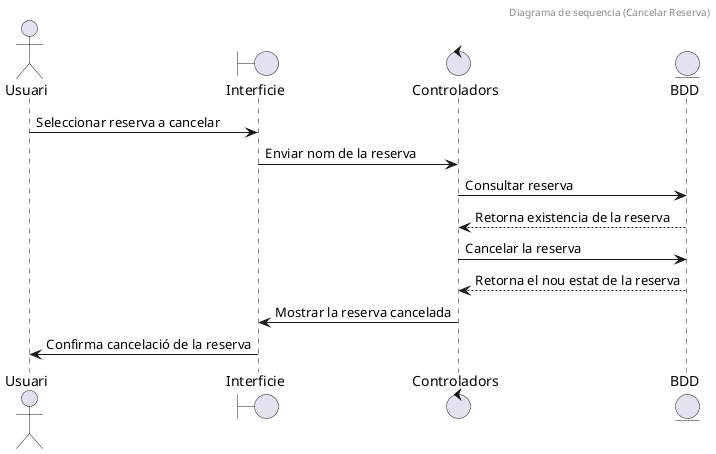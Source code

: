 @startuml
'https://plantuml.com/sequence-diagram
header "Diagrama de sequencia (Cancelar Reserva)"

actor Usuari
boundary Interficie
control Controladors
entity BDD

Usuari -> Interficie : Seleccionar reserva a cancelar
Interficie -> Controladors : Enviar nom de la reserva
Controladors -> BDD : Consultar reserva
BDD --> Controladors : Retorna existencia de la reserva
Controladors -> BDD : Cancelar la reserva
BDD --> Controladors : Retorna el nou estat de la reserva
Controladors -> Interficie : Mostrar la reserva cancelada
Interficie -> Usuari : Confirma cancelació de la reserva
@enduml